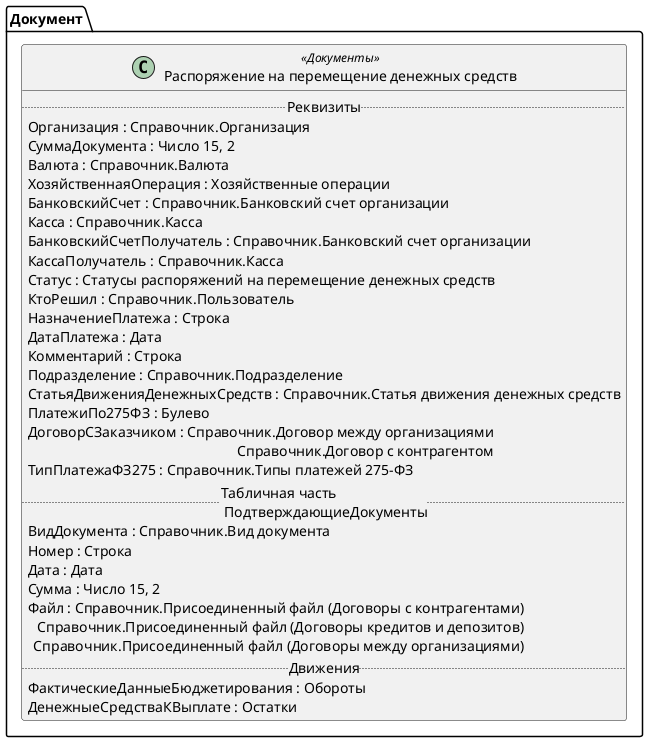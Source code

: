 ﻿@startuml РаспоряжениеНаПеремещениеДенежныхСредств
'!include templates.wsd
'..\include templates.wsd
class Документ.РаспоряжениеНаПеремещениеДенежныхСредств as "Распоряжение на перемещение денежных средств" <<Документы>>
{
..Реквизиты..
Организация : Справочник.Организация
СуммаДокумента : Число 15, 2
Валюта : Справочник.Валюта
ХозяйственнаяОперация : Хозяйственные операции
БанковскийСчет : Справочник.Банковский счет организации
Касса : Справочник.Касса
БанковскийСчетПолучатель : Справочник.Банковский счет организации
КассаПолучатель : Справочник.Касса
Статус : Статусы распоряжений на перемещение денежных средств
КтоРешил : Справочник.Пользователь
НазначениеПлатежа : Строка
ДатаПлатежа : Дата
Комментарий : Строка
Подразделение : Справочник.Подразделение
СтатьяДвиженияДенежныхСредств : Справочник.Статья движения денежных средств
ПлатежиПо275ФЗ : Булево
ДоговорСЗаказчиком : Справочник.Договор между организациями\rСправочник.Договор с контрагентом
ТипПлатежаФЗ275 : Справочник.Типы платежей 275-ФЗ
..Табличная часть \n ПодтверждающиеДокументы..
ВидДокумента : Справочник.Вид документа
Номер : Строка
Дата : Дата
Сумма : Число 15, 2
Файл : Справочник.Присоединенный файл (Договоры с контрагентами)\rСправочник.Присоединенный файл (Договоры кредитов и депозитов)\rСправочник.Присоединенный файл (Договоры между организациями)
..Движения..
ФактическиеДанныеБюджетирования : Обороты
ДенежныеСредстваКВыплате : Остатки
}
@enduml
